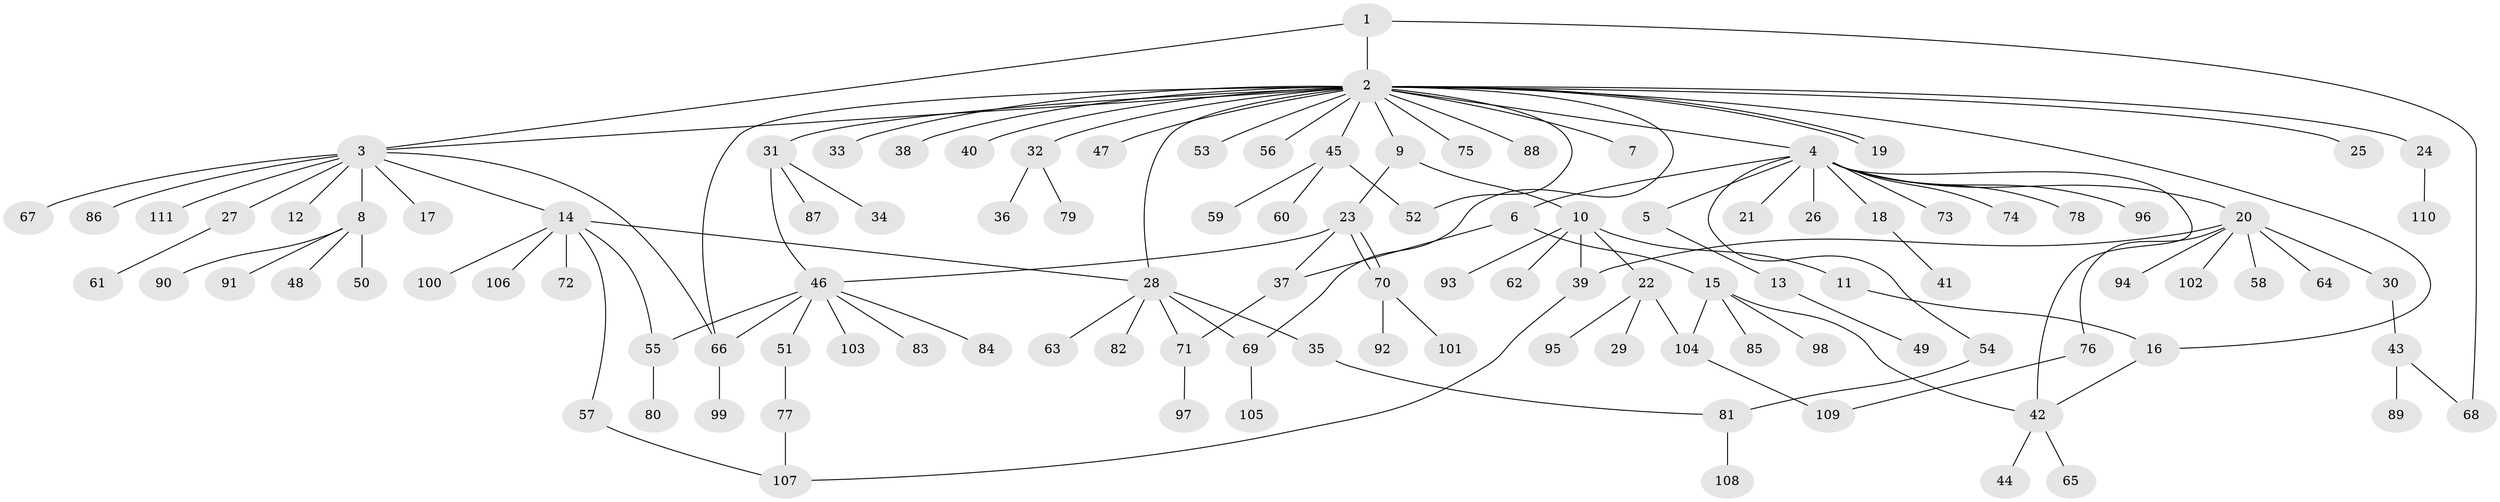 // coarse degree distribution, {20: 0.015151515151515152, 1: 0.7424242424242424, 2: 0.10606060606060606, 14: 0.015151515151515152, 7: 0.030303030303030304, 3: 0.015151515151515152, 11: 0.030303030303030304, 4: 0.015151515151515152, 5: 0.015151515151515152, 9: 0.015151515151515152}
// Generated by graph-tools (version 1.1) at 2025/50/03/04/25 21:50:35]
// undirected, 111 vertices, 132 edges
graph export_dot {
graph [start="1"]
  node [color=gray90,style=filled];
  1;
  2;
  3;
  4;
  5;
  6;
  7;
  8;
  9;
  10;
  11;
  12;
  13;
  14;
  15;
  16;
  17;
  18;
  19;
  20;
  21;
  22;
  23;
  24;
  25;
  26;
  27;
  28;
  29;
  30;
  31;
  32;
  33;
  34;
  35;
  36;
  37;
  38;
  39;
  40;
  41;
  42;
  43;
  44;
  45;
  46;
  47;
  48;
  49;
  50;
  51;
  52;
  53;
  54;
  55;
  56;
  57;
  58;
  59;
  60;
  61;
  62;
  63;
  64;
  65;
  66;
  67;
  68;
  69;
  70;
  71;
  72;
  73;
  74;
  75;
  76;
  77;
  78;
  79;
  80;
  81;
  82;
  83;
  84;
  85;
  86;
  87;
  88;
  89;
  90;
  91;
  92;
  93;
  94;
  95;
  96;
  97;
  98;
  99;
  100;
  101;
  102;
  103;
  104;
  105;
  106;
  107;
  108;
  109;
  110;
  111;
  1 -- 2;
  1 -- 3;
  1 -- 68;
  2 -- 3;
  2 -- 4;
  2 -- 7;
  2 -- 9;
  2 -- 16;
  2 -- 19;
  2 -- 19;
  2 -- 24;
  2 -- 25;
  2 -- 28;
  2 -- 31;
  2 -- 32;
  2 -- 33;
  2 -- 38;
  2 -- 40;
  2 -- 45;
  2 -- 47;
  2 -- 52;
  2 -- 53;
  2 -- 56;
  2 -- 66;
  2 -- 69;
  2 -- 75;
  2 -- 88;
  3 -- 8;
  3 -- 12;
  3 -- 14;
  3 -- 17;
  3 -- 27;
  3 -- 66;
  3 -- 67;
  3 -- 86;
  3 -- 111;
  4 -- 5;
  4 -- 6;
  4 -- 18;
  4 -- 20;
  4 -- 21;
  4 -- 26;
  4 -- 42;
  4 -- 54;
  4 -- 73;
  4 -- 74;
  4 -- 78;
  4 -- 96;
  5 -- 13;
  6 -- 15;
  6 -- 37;
  8 -- 48;
  8 -- 50;
  8 -- 90;
  8 -- 91;
  9 -- 10;
  9 -- 23;
  10 -- 11;
  10 -- 22;
  10 -- 39;
  10 -- 62;
  10 -- 93;
  11 -- 16;
  13 -- 49;
  14 -- 28;
  14 -- 55;
  14 -- 57;
  14 -- 72;
  14 -- 100;
  14 -- 106;
  15 -- 42;
  15 -- 85;
  15 -- 98;
  15 -- 104;
  16 -- 42;
  18 -- 41;
  20 -- 30;
  20 -- 39;
  20 -- 58;
  20 -- 64;
  20 -- 76;
  20 -- 94;
  20 -- 102;
  22 -- 29;
  22 -- 95;
  22 -- 104;
  23 -- 37;
  23 -- 46;
  23 -- 70;
  23 -- 70;
  24 -- 110;
  27 -- 61;
  28 -- 35;
  28 -- 63;
  28 -- 69;
  28 -- 71;
  28 -- 82;
  30 -- 43;
  31 -- 34;
  31 -- 46;
  31 -- 87;
  32 -- 36;
  32 -- 79;
  35 -- 81;
  37 -- 71;
  39 -- 107;
  42 -- 44;
  42 -- 65;
  43 -- 68;
  43 -- 89;
  45 -- 52;
  45 -- 59;
  45 -- 60;
  46 -- 51;
  46 -- 55;
  46 -- 66;
  46 -- 83;
  46 -- 84;
  46 -- 103;
  51 -- 77;
  54 -- 81;
  55 -- 80;
  57 -- 107;
  66 -- 99;
  69 -- 105;
  70 -- 92;
  70 -- 101;
  71 -- 97;
  76 -- 109;
  77 -- 107;
  81 -- 108;
  104 -- 109;
}
